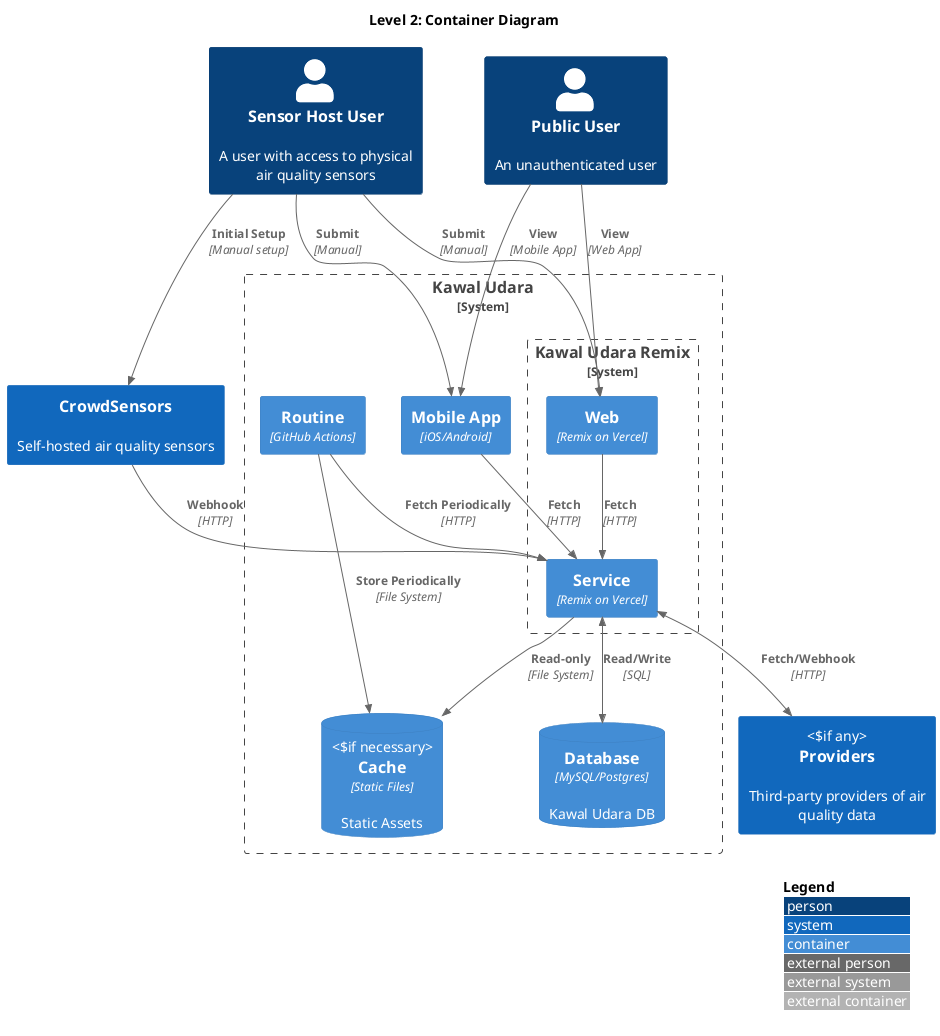 @startuml Level 2: Container Diagram

!include <C4/C4_Context.puml>
!include <office/Users/user.puml>
!include <C4/C4_Container.puml>

LAYOUT_WITH_LEGEND()

title Level 2: Container Diagram

Person(SensorHostUser, "Sensor Host User", "A user with access to physical air quality sensors")
Person(PublicUser, "Public User", "An unauthenticated user")
System(Sensors, "CrowdSensors", "Self-hosted air quality sensors")
System_Boundary(KawalUdara, "Kawal Udara") {
	System_Boundary(KawalUdaraRemix, "Kawal Udara Remix") {
		Container(Web, "Web", "Remix on Vercel")
		Container(Service, "Service", "Remix on Vercel")
	}
	Container(Cron, "Routine", "GitHub Actions")
	Container(MobileApp, "Mobile App", "iOS/Android")
	ContainerDb(KawalUdaraCache, "Cache", "Static Files", "Static Assets", "if necessary")
	ContainerDb(KawalUdaraDB, "Database", "MySQL/Postgres", "Kawal Udara DB")
}
System(Providers, "Providers", "Third-party providers of air quality data", "if any")

Rel(SensorHostUser, Web, "Submit", "Manual")
Rel(SensorHostUser, MobileApp, "Submit", "Manual")
Rel(PublicUser, Web, "View", "Web App")
Rel(PublicUser, MobileApp, "View", "Mobile App")
Rel(Web, Service, "Fetch", "HTTP")
Rel(MobileApp, Service, "Fetch", "HTTP")
Rel(Cron, Service, "Fetch Periodically", "HTTP")
Rel(Cron, KawalUdaraCache, "Store Periodically", "File System")
Rel(Service, KawalUdaraCache, "Read-only", "File System")
BiRel(Service, KawalUdaraDB, "Read/Write", "SQL")
BiRel(Service, Providers, "Fetch/Webhook", "HTTP")
Rel(SensorHostUser, Sensors, "Initial Setup", "Manual setup")
Rel(Sensors, Service, "Webhook", "HTTP")

@enduml
